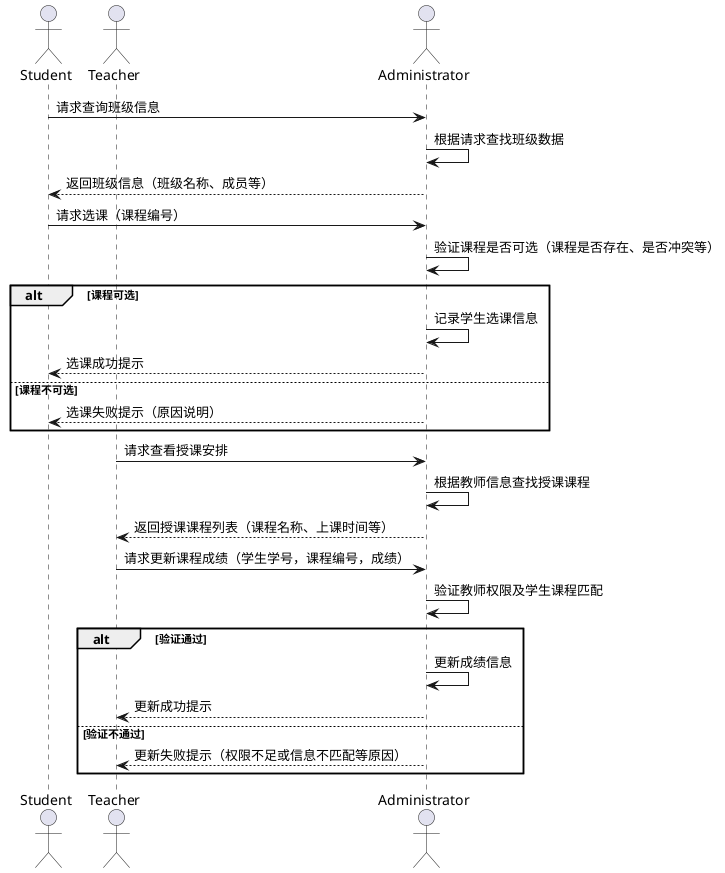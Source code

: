 @startuml
actor Student as S
actor Teacher as T
actor Administrator as A

S -> A: 请求查询班级信息
A -> A: 根据请求查找班级数据
A --> S: 返回班级信息（班级名称、成员等）

S -> A: 请求选课（课程编号）
A -> A: 验证课程是否可选（课程是否存在、是否冲突等）
alt 课程可选
    A -> A: 记录学生选课信息
    A --> S: 选课成功提示
else 课程不可选
    A --> S: 选课失败提示（原因说明）
end

T -> A: 请求查看授课安排
A -> A: 根据教师信息查找授课课程
A --> T: 返回授课课程列表（课程名称、上课时间等）

T -> A: 请求更新课程成绩（学生学号，课程编号，成绩）
A -> A: 验证教师权限及学生课程匹配
alt 验证通过
    A -> A: 更新成绩信息
    A --> T: 更新成功提示
else 验证不通过
    A --> T: 更新失败提示（权限不足或信息不匹配等原因）
end

@enduml